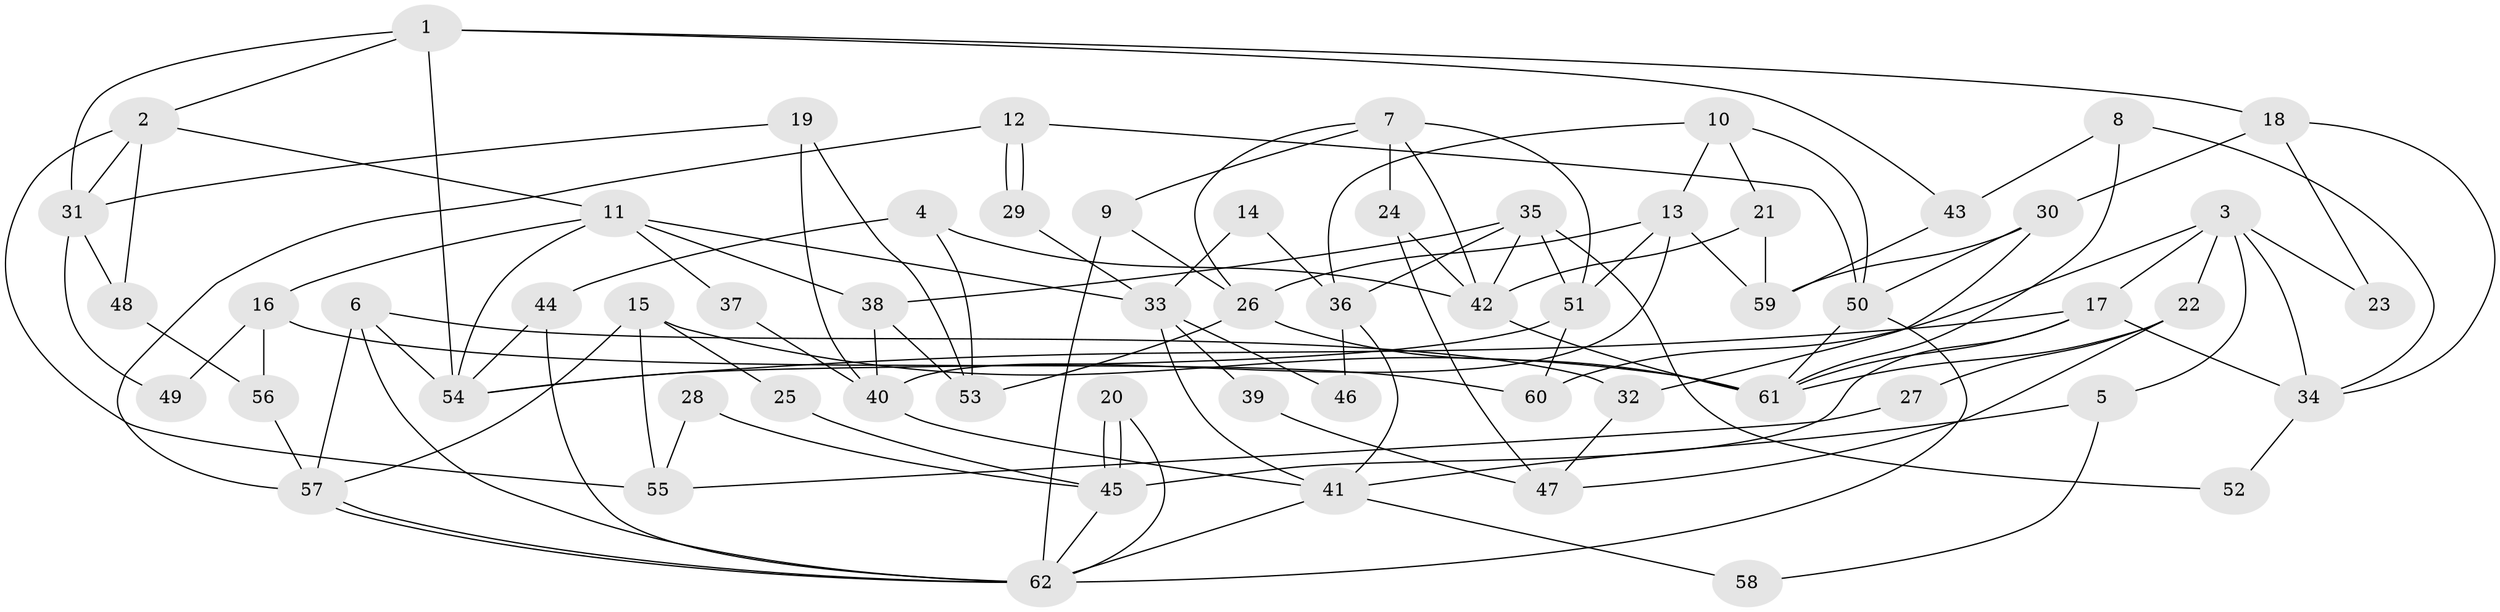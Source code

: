 // Generated by graph-tools (version 1.1) at 2025/36/03/09/25 02:36:26]
// undirected, 62 vertices, 124 edges
graph export_dot {
graph [start="1"]
  node [color=gray90,style=filled];
  1;
  2;
  3;
  4;
  5;
  6;
  7;
  8;
  9;
  10;
  11;
  12;
  13;
  14;
  15;
  16;
  17;
  18;
  19;
  20;
  21;
  22;
  23;
  24;
  25;
  26;
  27;
  28;
  29;
  30;
  31;
  32;
  33;
  34;
  35;
  36;
  37;
  38;
  39;
  40;
  41;
  42;
  43;
  44;
  45;
  46;
  47;
  48;
  49;
  50;
  51;
  52;
  53;
  54;
  55;
  56;
  57;
  58;
  59;
  60;
  61;
  62;
  1 -- 54;
  1 -- 2;
  1 -- 18;
  1 -- 31;
  1 -- 43;
  2 -- 31;
  2 -- 11;
  2 -- 48;
  2 -- 55;
  3 -- 34;
  3 -- 17;
  3 -- 5;
  3 -- 22;
  3 -- 23;
  3 -- 60;
  4 -- 42;
  4 -- 44;
  4 -- 53;
  5 -- 41;
  5 -- 58;
  6 -- 54;
  6 -- 57;
  6 -- 32;
  6 -- 62;
  7 -- 26;
  7 -- 42;
  7 -- 9;
  7 -- 24;
  7 -- 51;
  8 -- 34;
  8 -- 43;
  8 -- 61;
  9 -- 62;
  9 -- 26;
  10 -- 13;
  10 -- 50;
  10 -- 21;
  10 -- 36;
  11 -- 38;
  11 -- 16;
  11 -- 33;
  11 -- 37;
  11 -- 54;
  12 -- 50;
  12 -- 29;
  12 -- 29;
  12 -- 57;
  13 -- 26;
  13 -- 40;
  13 -- 51;
  13 -- 59;
  14 -- 36;
  14 -- 33;
  15 -- 61;
  15 -- 57;
  15 -- 25;
  15 -- 55;
  16 -- 60;
  16 -- 56;
  16 -- 49;
  17 -- 45;
  17 -- 54;
  17 -- 34;
  17 -- 61;
  18 -- 30;
  18 -- 23;
  18 -- 34;
  19 -- 40;
  19 -- 53;
  19 -- 31;
  20 -- 62;
  20 -- 45;
  20 -- 45;
  21 -- 42;
  21 -- 59;
  22 -- 61;
  22 -- 27;
  22 -- 47;
  24 -- 47;
  24 -- 42;
  25 -- 45;
  26 -- 61;
  26 -- 53;
  27 -- 55;
  28 -- 55;
  28 -- 45;
  29 -- 33;
  30 -- 50;
  30 -- 59;
  30 -- 32;
  31 -- 48;
  31 -- 49;
  32 -- 47;
  33 -- 41;
  33 -- 39;
  33 -- 46;
  34 -- 52;
  35 -- 42;
  35 -- 51;
  35 -- 36;
  35 -- 38;
  35 -- 52;
  36 -- 41;
  36 -- 46;
  37 -- 40;
  38 -- 53;
  38 -- 40;
  39 -- 47;
  40 -- 41;
  41 -- 62;
  41 -- 58;
  42 -- 61;
  43 -- 59;
  44 -- 62;
  44 -- 54;
  45 -- 62;
  48 -- 56;
  50 -- 62;
  50 -- 61;
  51 -- 54;
  51 -- 60;
  56 -- 57;
  57 -- 62;
  57 -- 62;
}
